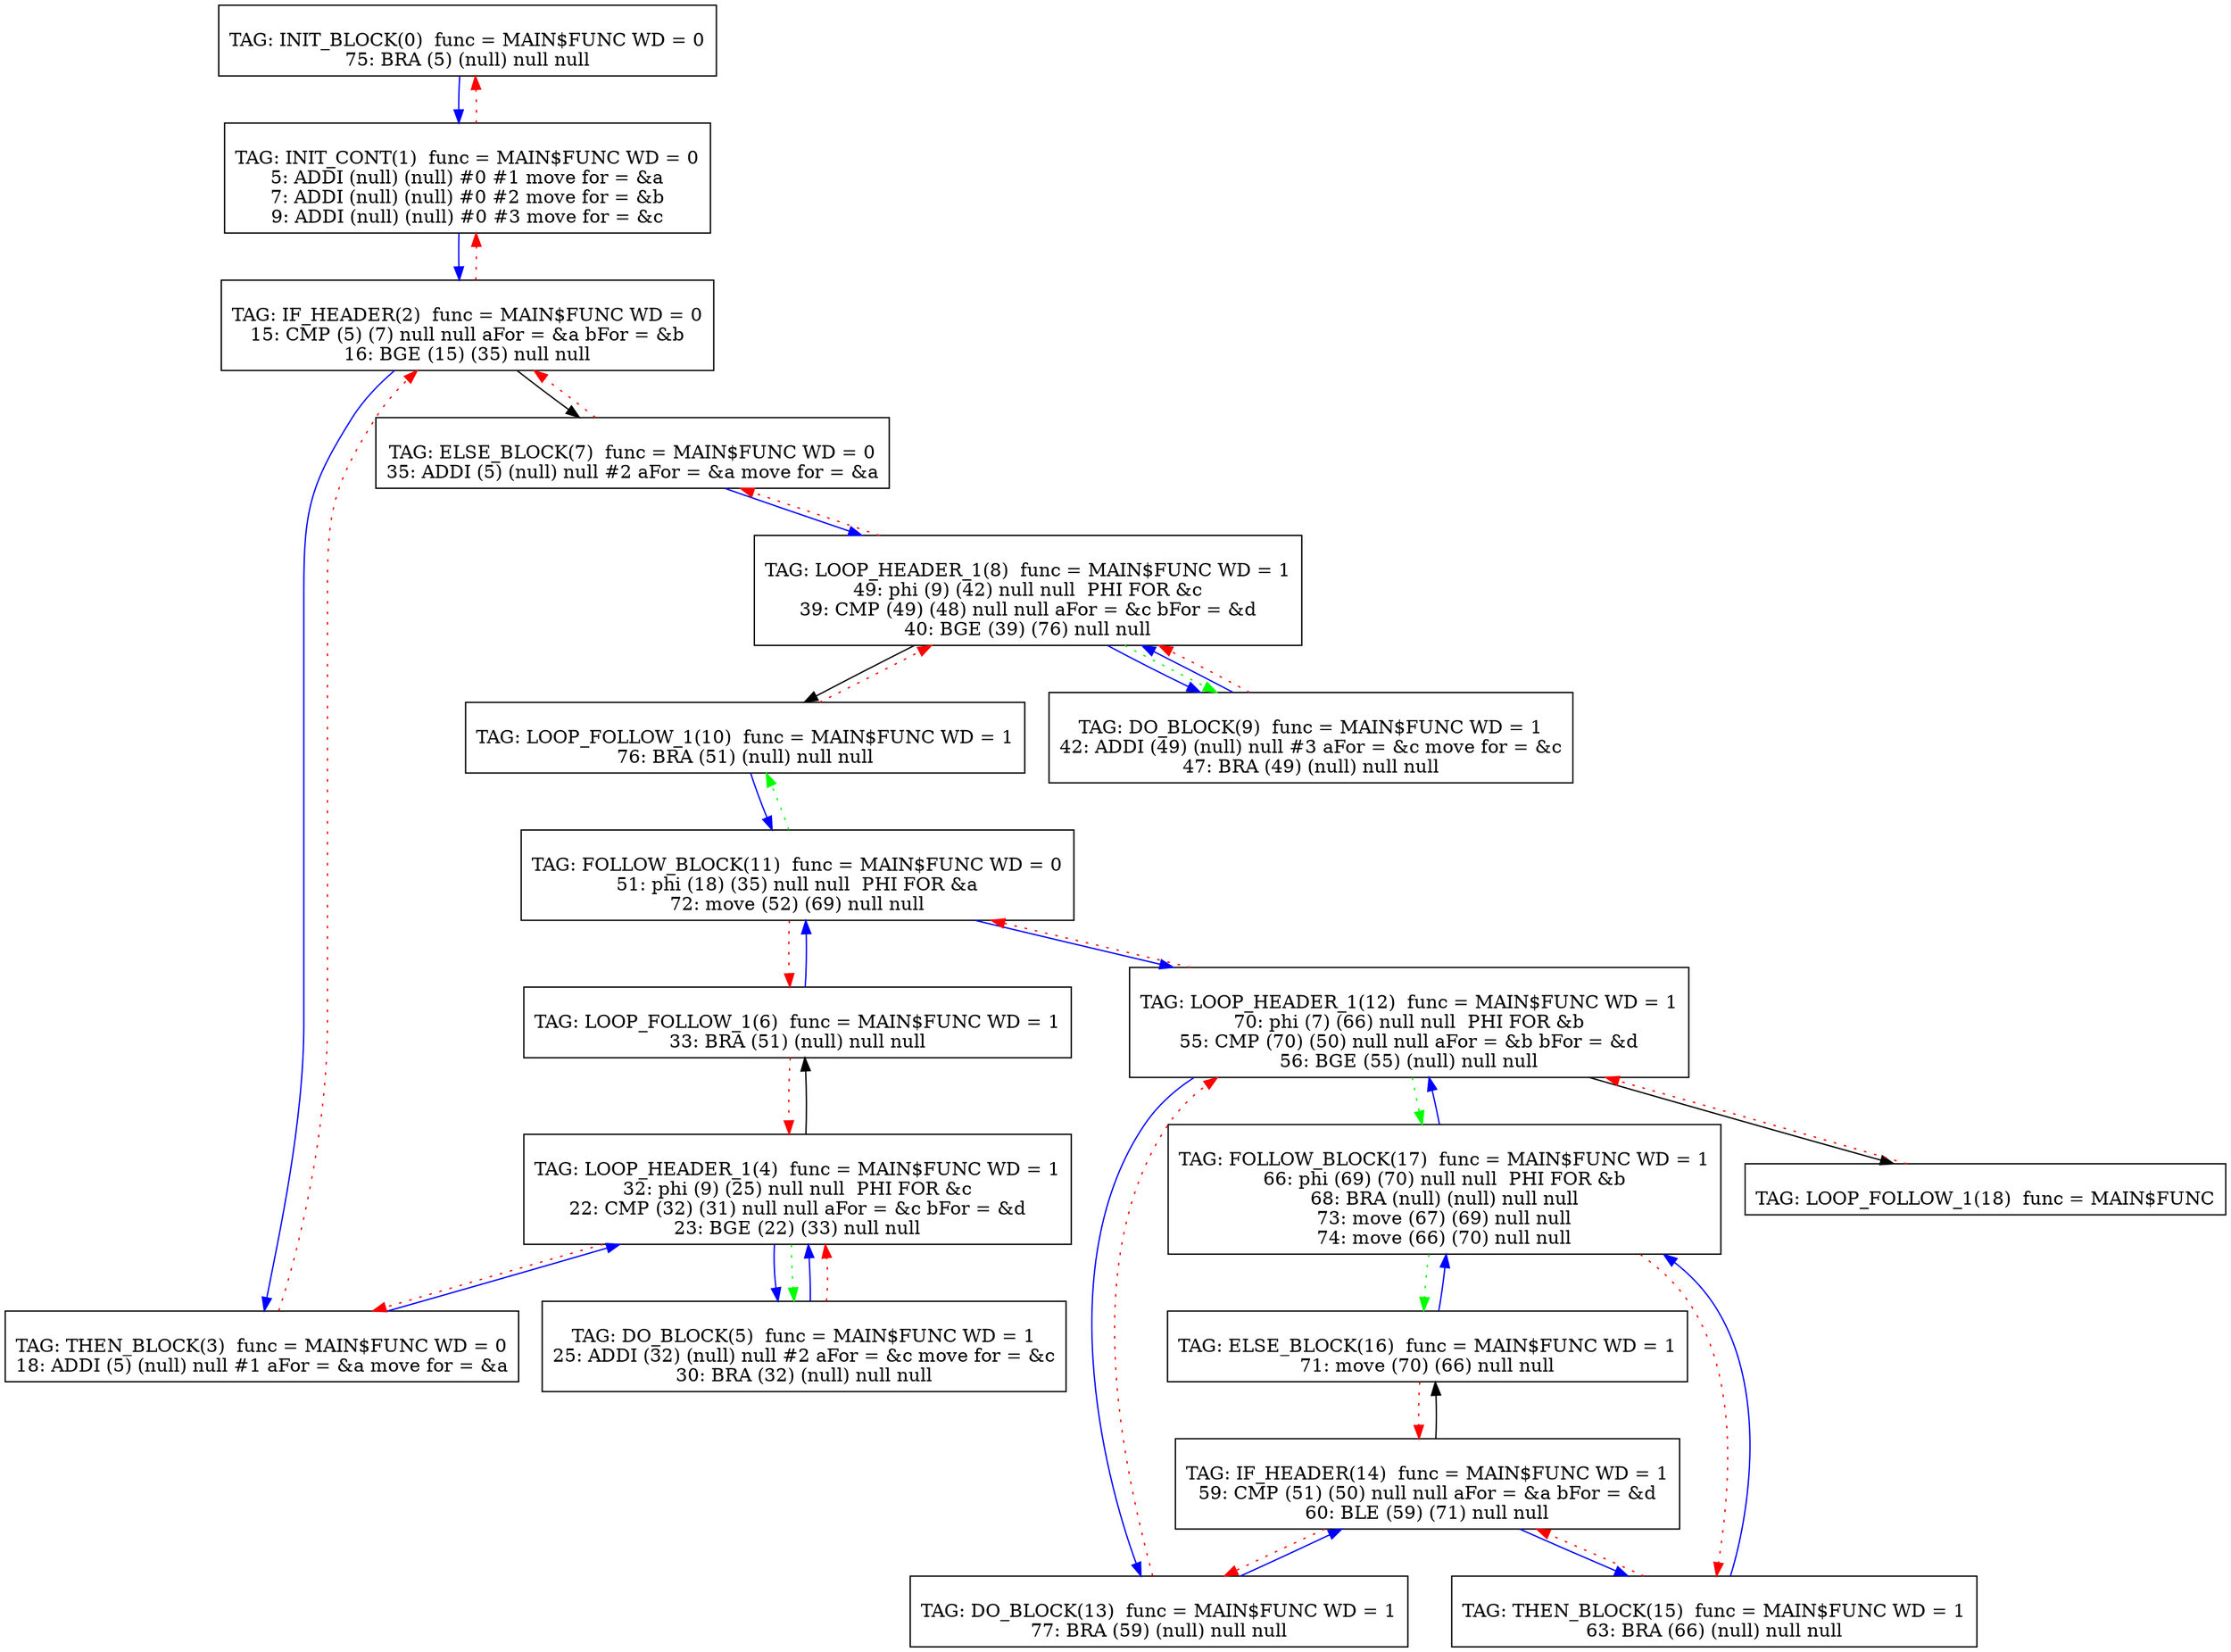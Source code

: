 digraph {
0[label="
TAG: INIT_BLOCK(0)  func = MAIN$FUNC WD = 0
75: BRA (5) (null) null null
"];
0[shape=box];
0 -> 1[color=blue]
1[label="
TAG: INIT_CONT(1)  func = MAIN$FUNC WD = 0
5: ADDI (null) (null) #0 #1 move for = &a
7: ADDI (null) (null) #0 #2 move for = &b
9: ADDI (null) (null) #0 #3 move for = &c
"];
1[shape=box];
1 -> 2[color=blue]
1 -> 0[color=red][style=dotted]
2[label="
TAG: IF_HEADER(2)  func = MAIN$FUNC WD = 0
15: CMP (5) (7) null null aFor = &a bFor = &b
16: BGE (15) (35) null null
"];
2[shape=box];
2 -> 3[color=blue]
2 -> 7[color=black]
2 -> 1[color=red][style=dotted]
3[label="
TAG: THEN_BLOCK(3)  func = MAIN$FUNC WD = 0
18: ADDI (5) (null) null #1 aFor = &a move for = &a
"];
3[shape=box];
3 -> 4[color=blue]
3 -> 2[color=red][style=dotted]
4[label="
TAG: LOOP_HEADER_1(4)  func = MAIN$FUNC WD = 1
32: phi (9) (25) null null  PHI FOR &c
22: CMP (32) (31) null null aFor = &c bFor = &d
23: BGE (22) (33) null null
"];
4[shape=box];
4 -> 5[color=blue]
4 -> 6[color=black]
4 -> 3[color=red][style=dotted]
4 -> 5[color=green][style=dotted]
5[label="
TAG: DO_BLOCK(5)  func = MAIN$FUNC WD = 1
25: ADDI (32) (null) null #2 aFor = &c move for = &c
30: BRA (32) (null) null null
"];
5[shape=box];
5 -> 4[color=blue]
5 -> 4[color=red][style=dotted]
6[label="
TAG: LOOP_FOLLOW_1(6)  func = MAIN$FUNC WD = 1
33: BRA (51) (null) null null
"];
6[shape=box];
6 -> 11[color=blue]
6 -> 4[color=red][style=dotted]
7[label="
TAG: ELSE_BLOCK(7)  func = MAIN$FUNC WD = 0
35: ADDI (5) (null) null #2 aFor = &a move for = &a
"];
7[shape=box];
7 -> 8[color=blue]
7 -> 2[color=red][style=dotted]
8[label="
TAG: LOOP_HEADER_1(8)  func = MAIN$FUNC WD = 1
49: phi (9) (42) null null  PHI FOR &c
39: CMP (49) (48) null null aFor = &c bFor = &d
40: BGE (39) (76) null null
"];
8[shape=box];
8 -> 9[color=blue]
8 -> 10[color=black]
8 -> 7[color=red][style=dotted]
8 -> 9[color=green][style=dotted]
9[label="
TAG: DO_BLOCK(9)  func = MAIN$FUNC WD = 1
42: ADDI (49) (null) null #3 aFor = &c move for = &c
47: BRA (49) (null) null null
"];
9[shape=box];
9 -> 8[color=blue]
9 -> 8[color=red][style=dotted]
10[label="
TAG: LOOP_FOLLOW_1(10)  func = MAIN$FUNC WD = 1
76: BRA (51) (null) null null
"];
10[shape=box];
10 -> 11[color=blue]
10 -> 8[color=red][style=dotted]
11[label="
TAG: FOLLOW_BLOCK(11)  func = MAIN$FUNC WD = 0
51: phi (18) (35) null null  PHI FOR &a
72: move (52) (69) null null
"];
11[shape=box];
11 -> 12[color=blue]
11 -> 6[color=red][style=dotted]
11 -> 10[color=green][style=dotted]
12[label="
TAG: LOOP_HEADER_1(12)  func = MAIN$FUNC WD = 1
70: phi (7) (66) null null  PHI FOR &b
55: CMP (70) (50) null null aFor = &b bFor = &d
56: BGE (55) (null) null null
"];
12[shape=box];
12 -> 13[color=blue]
12 -> 18[color=black]
12 -> 11[color=red][style=dotted]
12 -> 17[color=green][style=dotted]
13[label="
TAG: DO_BLOCK(13)  func = MAIN$FUNC WD = 1
77: BRA (59) (null) null null
"];
13[shape=box];
13 -> 14[color=blue]
13 -> 12[color=red][style=dotted]
14[label="
TAG: IF_HEADER(14)  func = MAIN$FUNC WD = 1
59: CMP (51) (50) null null aFor = &a bFor = &d
60: BLE (59) (71) null null
"];
14[shape=box];
14 -> 15[color=blue]
14 -> 16[color=black]
14 -> 13[color=red][style=dotted]
15[label="
TAG: THEN_BLOCK(15)  func = MAIN$FUNC WD = 1
63: BRA (66) (null) null null
"];
15[shape=box];
15 -> 17[color=blue]
15 -> 14[color=red][style=dotted]
16[label="
TAG: ELSE_BLOCK(16)  func = MAIN$FUNC WD = 1
71: move (70) (66) null null
"];
16[shape=box];
16 -> 17[color=blue]
16 -> 14[color=red][style=dotted]
17[label="
TAG: FOLLOW_BLOCK(17)  func = MAIN$FUNC WD = 1
66: phi (69) (70) null null  PHI FOR &b
68: BRA (null) (null) null null
73: move (67) (69) null null
74: move (66) (70) null null
"];
17[shape=box];
17 -> 12[color=blue]
17 -> 15[color=red][style=dotted]
17 -> 16[color=green][style=dotted]
18[label="
TAG: LOOP_FOLLOW_1(18)  func = MAIN$FUNC
"];
18[shape=box];
18 -> 12[color=red][style=dotted]
}